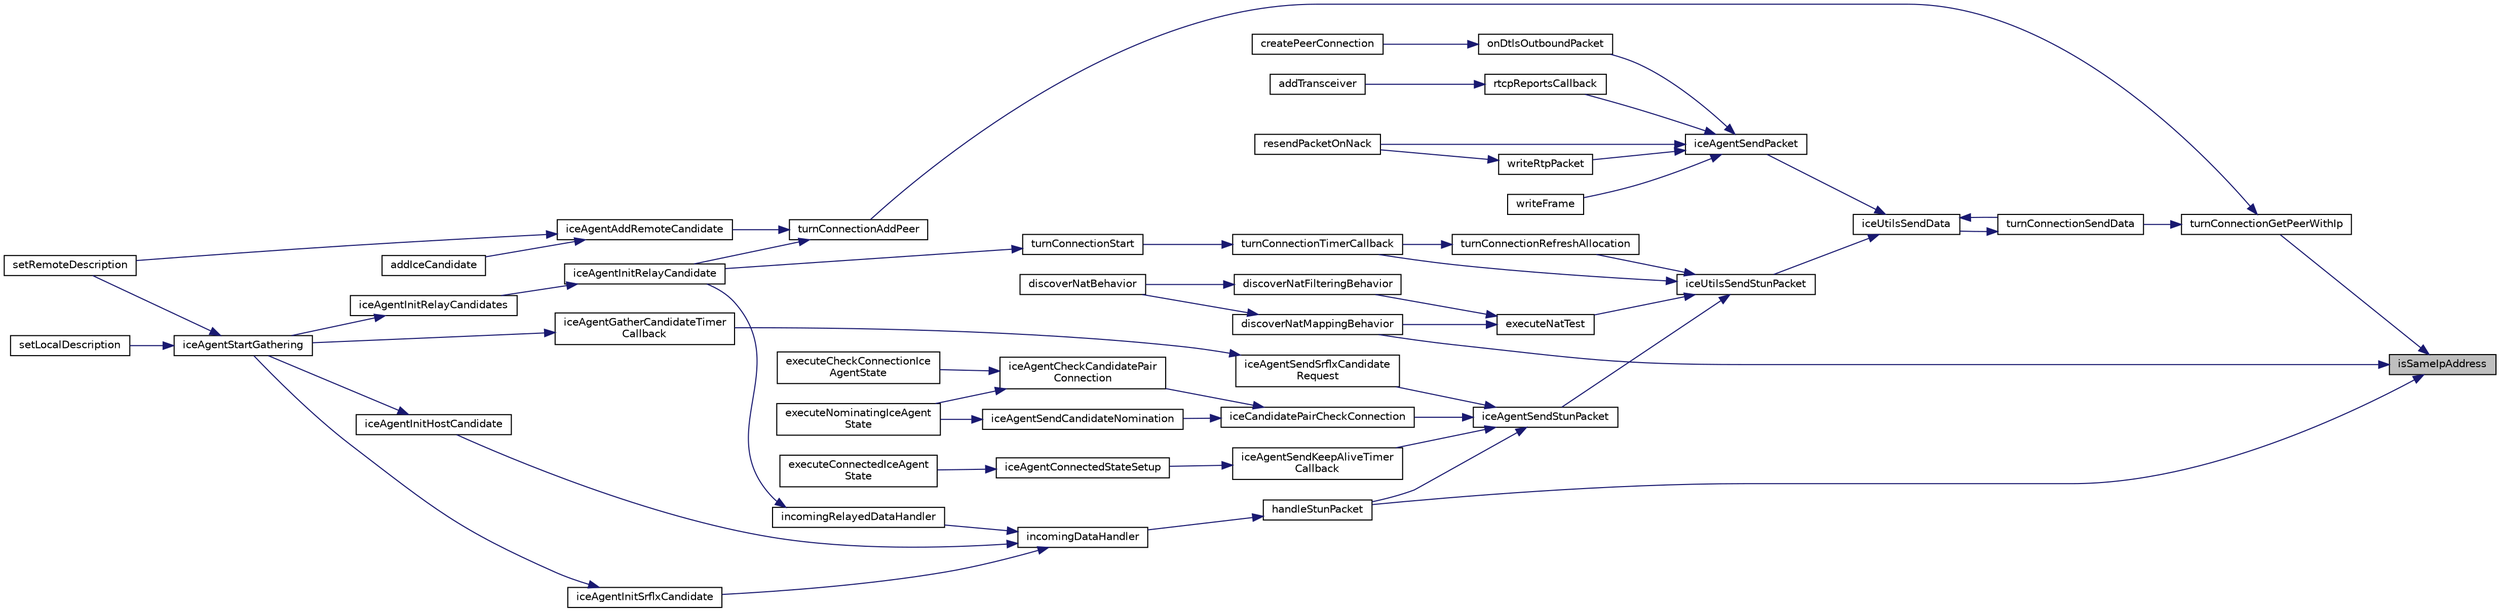 digraph "isSameIpAddress"
{
 // LATEX_PDF_SIZE
  edge [fontname="Helvetica",fontsize="10",labelfontname="Helvetica",labelfontsize="10"];
  node [fontname="Helvetica",fontsize="10",shape=record];
  rankdir="RL";
  Node1 [label="isSameIpAddress",height=0.2,width=0.4,color="black", fillcolor="grey75", style="filled", fontcolor="black",tooltip=" "];
  Node1 -> Node2 [dir="back",color="midnightblue",fontsize="10",style="solid",fontname="Helvetica"];
  Node2 [label="discoverNatMappingBehavior",height=0.2,width=0.4,color="black", fillcolor="white", style="filled",URL="$NatBehaviorDiscovery_8h.html#acd09e47ca43569fd569a75e230ffb957",tooltip=" "];
  Node2 -> Node3 [dir="back",color="midnightblue",fontsize="10",style="solid",fontname="Helvetica"];
  Node3 [label="discoverNatBehavior",height=0.2,width=0.4,color="black", fillcolor="white", style="filled",URL="$group__PublicMemberFunctions.html#ga6c4139787f87c307c2033b51d65284ce",tooltip="Use the process described in https://tools.ietf.org/html/rfc5780#section-4.3 to discover NAT behavior..."];
  Node1 -> Node4 [dir="back",color="midnightblue",fontsize="10",style="solid",fontname="Helvetica"];
  Node4 [label="handleStunPacket",height=0.2,width=0.4,color="black", fillcolor="white", style="filled",URL="$IceAgent_8h.html#ac05b87e31e89363944974da428845ef3",tooltip=" "];
  Node4 -> Node5 [dir="back",color="midnightblue",fontsize="10",style="solid",fontname="Helvetica"];
  Node5 [label="incomingDataHandler",height=0.2,width=0.4,color="black", fillcolor="white", style="filled",URL="$IceAgent_8h.html#a4679168f8e324e0324a8c129fe6d606d",tooltip=" "];
  Node5 -> Node6 [dir="back",color="midnightblue",fontsize="10",style="solid",fontname="Helvetica"];
  Node6 [label="iceAgentInitHostCandidate",height=0.2,width=0.4,color="black", fillcolor="white", style="filled",URL="$IceAgent_8h.html#ab7fc78b0a2605c5291b7ec8d7ed40cdc",tooltip=" "];
  Node6 -> Node7 [dir="back",color="midnightblue",fontsize="10",style="solid",fontname="Helvetica"];
  Node7 [label="iceAgentStartGathering",height=0.2,width=0.4,color="black", fillcolor="white", style="filled",URL="$IceAgent_8h.html#aaedcdc437dc6d6753a438f7c5ddf0c7c",tooltip=" "];
  Node7 -> Node8 [dir="back",color="midnightblue",fontsize="10",style="solid",fontname="Helvetica"];
  Node8 [label="setLocalDescription",height=0.2,width=0.4,color="black", fillcolor="white", style="filled",URL="$group__PublicMemberFunctions.html#ga060e71a4e33e0b7a8087317d4839fa8a",tooltip="Instructs the RtcPeerConnection to apply the supplied RtcSessionDescriptionInit as the local descript..."];
  Node7 -> Node9 [dir="back",color="midnightblue",fontsize="10",style="solid",fontname="Helvetica"];
  Node9 [label="setRemoteDescription",height=0.2,width=0.4,color="black", fillcolor="white", style="filled",URL="$group__PublicMemberFunctions.html#ga4378f3c6aec4d69c647c46852bdfe6ed",tooltip="Instructs the RtcPeerConnection to apply the supplied RtcSessionDescriptionInit as the remote descrip..."];
  Node5 -> Node10 [dir="back",color="midnightblue",fontsize="10",style="solid",fontname="Helvetica"];
  Node10 [label="iceAgentInitSrflxCandidate",height=0.2,width=0.4,color="black", fillcolor="white", style="filled",URL="$IceAgent_8h.html#ab51095af13e7b515be425c2d7da80833",tooltip=" "];
  Node10 -> Node7 [dir="back",color="midnightblue",fontsize="10",style="solid",fontname="Helvetica"];
  Node5 -> Node11 [dir="back",color="midnightblue",fontsize="10",style="solid",fontname="Helvetica"];
  Node11 [label="incomingRelayedDataHandler",height=0.2,width=0.4,color="black", fillcolor="white", style="filled",URL="$IceAgent_8h.html#ad3b73d0dc0335cf05e9ff5893d1819a4",tooltip=" "];
  Node11 -> Node12 [dir="back",color="midnightblue",fontsize="10",style="solid",fontname="Helvetica"];
  Node12 [label="iceAgentInitRelayCandidate",height=0.2,width=0.4,color="black", fillcolor="white", style="filled",URL="$IceAgent_8h.html#a16f8a3535bbc9b23cd08b98bd79e49b4",tooltip=" "];
  Node12 -> Node13 [dir="back",color="midnightblue",fontsize="10",style="solid",fontname="Helvetica"];
  Node13 [label="iceAgentInitRelayCandidates",height=0.2,width=0.4,color="black", fillcolor="white", style="filled",URL="$IceAgent_8h.html#a90515bdf78b9dec41ee9c9d579da0045",tooltip=" "];
  Node13 -> Node7 [dir="back",color="midnightblue",fontsize="10",style="solid",fontname="Helvetica"];
  Node1 -> Node14 [dir="back",color="midnightblue",fontsize="10",style="solid",fontname="Helvetica"];
  Node14 [label="turnConnectionGetPeerWithIp",height=0.2,width=0.4,color="black", fillcolor="white", style="filled",URL="$TurnConnection_8h.html#a9fa43c07189c50e994a7ed74f5a9bdf5",tooltip=" "];
  Node14 -> Node15 [dir="back",color="midnightblue",fontsize="10",style="solid",fontname="Helvetica"];
  Node15 [label="turnConnectionAddPeer",height=0.2,width=0.4,color="black", fillcolor="white", style="filled",URL="$TurnConnection_8h.html#a19d20b918b266d8ac5b4ad541f85c979",tooltip=" "];
  Node15 -> Node16 [dir="back",color="midnightblue",fontsize="10",style="solid",fontname="Helvetica"];
  Node16 [label="iceAgentAddRemoteCandidate",height=0.2,width=0.4,color="black", fillcolor="white", style="filled",URL="$IceAgent_8h.html#ac168aed43c3242d89b798e7e01b7339b",tooltip=" "];
  Node16 -> Node17 [dir="back",color="midnightblue",fontsize="10",style="solid",fontname="Helvetica"];
  Node17 [label="addIceCandidate",height=0.2,width=0.4,color="black", fillcolor="white", style="filled",URL="$group__PublicMemberFunctions.html#ga1722e3794e91a87ba8d73d36b62d8727",tooltip="Provides a remote candidate to the ICE Agent."];
  Node16 -> Node9 [dir="back",color="midnightblue",fontsize="10",style="solid",fontname="Helvetica"];
  Node15 -> Node12 [dir="back",color="midnightblue",fontsize="10",style="solid",fontname="Helvetica"];
  Node14 -> Node18 [dir="back",color="midnightblue",fontsize="10",style="solid",fontname="Helvetica"];
  Node18 [label="turnConnectionSendData",height=0.2,width=0.4,color="black", fillcolor="white", style="filled",URL="$TurnConnection_8h.html#ab7da7e3ce56eb4d828ac1cfea94ba7bf",tooltip=" "];
  Node18 -> Node19 [dir="back",color="midnightblue",fontsize="10",style="solid",fontname="Helvetica"];
  Node19 [label="iceUtilsSendData",height=0.2,width=0.4,color="black", fillcolor="white", style="filled",URL="$IceUtils_8c.html#abffd2f385a91e5840b12912df46777d4",tooltip=" "];
  Node19 -> Node20 [dir="back",color="midnightblue",fontsize="10",style="solid",fontname="Helvetica"];
  Node20 [label="iceAgentSendPacket",height=0.2,width=0.4,color="black", fillcolor="white", style="filled",URL="$IceAgent_8h.html#a211837bf560b424d14213e4897184c7c",tooltip=" "];
  Node20 -> Node21 [dir="back",color="midnightblue",fontsize="10",style="solid",fontname="Helvetica"];
  Node21 [label="onDtlsOutboundPacket",height=0.2,width=0.4,color="black", fillcolor="white", style="filled",URL="$PeerConnection_8c.html#a8623356d515aabe66d493018cc61c1f3",tooltip=" "];
  Node21 -> Node22 [dir="back",color="midnightblue",fontsize="10",style="solid",fontname="Helvetica"];
  Node22 [label="createPeerConnection",height=0.2,width=0.4,color="black", fillcolor="white", style="filled",URL="$group__PublicMemberFunctions.html#gada972c66438c7e7c82e1db0cfe2b2640",tooltip=" "];
  Node20 -> Node23 [dir="back",color="midnightblue",fontsize="10",style="solid",fontname="Helvetica"];
  Node23 [label="resendPacketOnNack",height=0.2,width=0.4,color="black", fillcolor="white", style="filled",URL="$Retransmitter_8h.html#a55e0c0bf127bb71130d3187b05e7ed87",tooltip=" "];
  Node20 -> Node24 [dir="back",color="midnightblue",fontsize="10",style="solid",fontname="Helvetica"];
  Node24 [label="rtcpReportsCallback",height=0.2,width=0.4,color="black", fillcolor="white", style="filled",URL="$PeerConnection_8c.html#a4afea8c5d470548d2889fb8d3218ba0f",tooltip=" "];
  Node24 -> Node25 [dir="back",color="midnightblue",fontsize="10",style="solid",fontname="Helvetica"];
  Node25 [label="addTransceiver",height=0.2,width=0.4,color="black", fillcolor="white", style="filled",URL="$group__PublicMemberFunctions.html#ga5b89dc2e301e35f30330c57bc1361dcb",tooltip="Create a new RtcRtpTransceiver and add it to the set of transceivers."];
  Node20 -> Node26 [dir="back",color="midnightblue",fontsize="10",style="solid",fontname="Helvetica"];
  Node26 [label="writeFrame",height=0.2,width=0.4,color="black", fillcolor="white", style="filled",URL="$group__PublicMemberFunctions.html#ga40c7caf6325f426d82030beec50cc86e",tooltip="Packetizes and sends media via the configuration specified by the RtcRtpTransceiver."];
  Node20 -> Node27 [dir="back",color="midnightblue",fontsize="10",style="solid",fontname="Helvetica"];
  Node27 [label="writeRtpPacket",height=0.2,width=0.4,color="black", fillcolor="white", style="filled",URL="$Rtp_8h.html#a6f38cb81e122dec46ea50feb5edb652a",tooltip=" "];
  Node27 -> Node23 [dir="back",color="midnightblue",fontsize="10",style="solid",fontname="Helvetica"];
  Node19 -> Node28 [dir="back",color="midnightblue",fontsize="10",style="solid",fontname="Helvetica"];
  Node28 [label="iceUtilsSendStunPacket",height=0.2,width=0.4,color="black", fillcolor="white", style="filled",URL="$IceUtils_8c.html#a163008ed55dd5e46e25737a89d5beabb",tooltip=" "];
  Node28 -> Node29 [dir="back",color="midnightblue",fontsize="10",style="solid",fontname="Helvetica"];
  Node29 [label="executeNatTest",height=0.2,width=0.4,color="black", fillcolor="white", style="filled",URL="$NatBehaviorDiscovery_8h.html#a9cdb27af6b840b3217f6ec9ae06fbc50",tooltip=" "];
  Node29 -> Node30 [dir="back",color="midnightblue",fontsize="10",style="solid",fontname="Helvetica"];
  Node30 [label="discoverNatFilteringBehavior",height=0.2,width=0.4,color="black", fillcolor="white", style="filled",URL="$NatBehaviorDiscovery_8h.html#a77f90fc2c07e04453814c93f6cf3ec2b",tooltip=" "];
  Node30 -> Node3 [dir="back",color="midnightblue",fontsize="10",style="solid",fontname="Helvetica"];
  Node29 -> Node2 [dir="back",color="midnightblue",fontsize="10",style="solid",fontname="Helvetica"];
  Node28 -> Node31 [dir="back",color="midnightblue",fontsize="10",style="solid",fontname="Helvetica"];
  Node31 [label="iceAgentSendStunPacket",height=0.2,width=0.4,color="black", fillcolor="white", style="filled",URL="$IceAgent_8h.html#abb490564967cb36da930909e67ba2ff0",tooltip=" "];
  Node31 -> Node4 [dir="back",color="midnightblue",fontsize="10",style="solid",fontname="Helvetica"];
  Node31 -> Node32 [dir="back",color="midnightblue",fontsize="10",style="solid",fontname="Helvetica"];
  Node32 [label="iceAgentSendKeepAliveTimer\lCallback",height=0.2,width=0.4,color="black", fillcolor="white", style="filled",URL="$IceAgent_8h.html#a1506000db1f6b1584aac130fa3357a30",tooltip=" "];
  Node32 -> Node33 [dir="back",color="midnightblue",fontsize="10",style="solid",fontname="Helvetica"];
  Node33 [label="iceAgentConnectedStateSetup",height=0.2,width=0.4,color="black", fillcolor="white", style="filled",URL="$IceAgent_8h.html#a1e97803ab232afca8aecc4e2f77b87ac",tooltip=" "];
  Node33 -> Node34 [dir="back",color="midnightblue",fontsize="10",style="solid",fontname="Helvetica"];
  Node34 [label="executeConnectedIceAgent\lState",height=0.2,width=0.4,color="black", fillcolor="white", style="filled",URL="$IceAgentStateMachine_8h.html#a4fddd35b881d4a51ceaad3633a0bced0",tooltip=" "];
  Node31 -> Node35 [dir="back",color="midnightblue",fontsize="10",style="solid",fontname="Helvetica"];
  Node35 [label="iceAgentSendSrflxCandidate\lRequest",height=0.2,width=0.4,color="black", fillcolor="white", style="filled",URL="$IceAgent_8h.html#a999213a9393c2408b64c545357346315",tooltip=" "];
  Node35 -> Node36 [dir="back",color="midnightblue",fontsize="10",style="solid",fontname="Helvetica"];
  Node36 [label="iceAgentGatherCandidateTimer\lCallback",height=0.2,width=0.4,color="black", fillcolor="white", style="filled",URL="$IceAgent_8h.html#a0015e4e66712c771d2f16c933e1e768f",tooltip=" "];
  Node36 -> Node7 [dir="back",color="midnightblue",fontsize="10",style="solid",fontname="Helvetica"];
  Node31 -> Node37 [dir="back",color="midnightblue",fontsize="10",style="solid",fontname="Helvetica"];
  Node37 [label="iceCandidatePairCheckConnection",height=0.2,width=0.4,color="black", fillcolor="white", style="filled",URL="$IceAgent_8h.html#a35f2cc95cc787f5c1d3cfcaea9ec7555",tooltip=" "];
  Node37 -> Node38 [dir="back",color="midnightblue",fontsize="10",style="solid",fontname="Helvetica"];
  Node38 [label="iceAgentCheckCandidatePair\lConnection",height=0.2,width=0.4,color="black", fillcolor="white", style="filled",URL="$IceAgent_8h.html#ad08c3a7660dcaa0d93af028fc65fe374",tooltip=" "];
  Node38 -> Node39 [dir="back",color="midnightblue",fontsize="10",style="solid",fontname="Helvetica"];
  Node39 [label="executeCheckConnectionIce\lAgentState",height=0.2,width=0.4,color="black", fillcolor="white", style="filled",URL="$IceAgentStateMachine_8h.html#a46a9802e794c01c21a13751cfddfdc2b",tooltip=" "];
  Node38 -> Node40 [dir="back",color="midnightblue",fontsize="10",style="solid",fontname="Helvetica"];
  Node40 [label="executeNominatingIceAgent\lState",height=0.2,width=0.4,color="black", fillcolor="white", style="filled",URL="$IceAgentStateMachine_8h.html#a1f9ccfce7b757cf6c90358336e973f12",tooltip=" "];
  Node37 -> Node41 [dir="back",color="midnightblue",fontsize="10",style="solid",fontname="Helvetica"];
  Node41 [label="iceAgentSendCandidateNomination",height=0.2,width=0.4,color="black", fillcolor="white", style="filled",URL="$IceAgent_8h.html#a42c1b967c356219624017bf7b6c7a487",tooltip=" "];
  Node41 -> Node40 [dir="back",color="midnightblue",fontsize="10",style="solid",fontname="Helvetica"];
  Node28 -> Node42 [dir="back",color="midnightblue",fontsize="10",style="solid",fontname="Helvetica"];
  Node42 [label="turnConnectionRefreshAllocation",height=0.2,width=0.4,color="black", fillcolor="white", style="filled",URL="$TurnConnection_8h.html#ada296894db8c32490c404c6a957454ce",tooltip=" "];
  Node42 -> Node43 [dir="back",color="midnightblue",fontsize="10",style="solid",fontname="Helvetica"];
  Node43 [label="turnConnectionTimerCallback",height=0.2,width=0.4,color="black", fillcolor="white", style="filled",URL="$TurnConnection_8h.html#a74801f6687767a6443b5edd1de9a3798",tooltip=" "];
  Node43 -> Node44 [dir="back",color="midnightblue",fontsize="10",style="solid",fontname="Helvetica"];
  Node44 [label="turnConnectionStart",height=0.2,width=0.4,color="black", fillcolor="white", style="filled",URL="$TurnConnection_8h.html#a7805d6421b4cb1f7b401f447a7b5b26a",tooltip=" "];
  Node44 -> Node12 [dir="back",color="midnightblue",fontsize="10",style="solid",fontname="Helvetica"];
  Node28 -> Node43 [dir="back",color="midnightblue",fontsize="10",style="solid",fontname="Helvetica"];
  Node19 -> Node18 [dir="back",color="midnightblue",fontsize="10",style="solid",fontname="Helvetica"];
}
